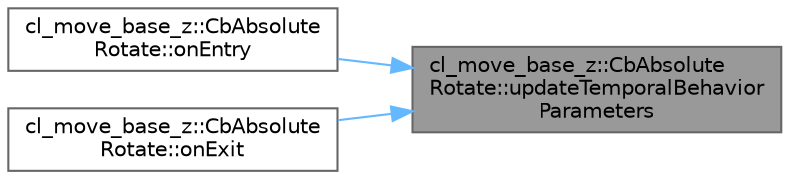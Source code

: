 digraph "cl_move_base_z::CbAbsoluteRotate::updateTemporalBehaviorParameters"
{
 // LATEX_PDF_SIZE
  bgcolor="transparent";
  edge [fontname=Helvetica,fontsize=10,labelfontname=Helvetica,labelfontsize=10];
  node [fontname=Helvetica,fontsize=10,shape=box,height=0.2,width=0.4];
  rankdir="RL";
  Node1 [label="cl_move_base_z::CbAbsolute\lRotate::updateTemporalBehavior\lParameters",height=0.2,width=0.4,color="gray40", fillcolor="grey60", style="filled", fontcolor="black",tooltip=" "];
  Node1 -> Node2 [dir="back",color="steelblue1",style="solid"];
  Node2 [label="cl_move_base_z::CbAbsolute\lRotate::onEntry",height=0.2,width=0.4,color="grey40", fillcolor="white", style="filled",URL="$classcl__move__base__z_1_1CbAbsoluteRotate.html#a10418ea360809fa649d295716b152b2b",tooltip=" "];
  Node1 -> Node3 [dir="back",color="steelblue1",style="solid"];
  Node3 [label="cl_move_base_z::CbAbsolute\lRotate::onExit",height=0.2,width=0.4,color="grey40", fillcolor="white", style="filled",URL="$classcl__move__base__z_1_1CbAbsoluteRotate.html#a0e362b8e9f0d7de5aeee183ba4031437",tooltip=" "];
}
